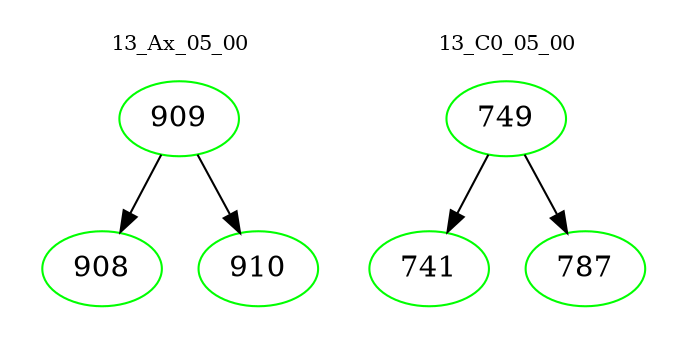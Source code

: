 digraph{
subgraph cluster_0 {
color = white
label = "13_Ax_05_00";
fontsize=10;
T0_909 [label="909", color="green"]
T0_909 -> T0_908 [color="black"]
T0_908 [label="908", color="green"]
T0_909 -> T0_910 [color="black"]
T0_910 [label="910", color="green"]
}
subgraph cluster_1 {
color = white
label = "13_C0_05_00";
fontsize=10;
T1_749 [label="749", color="green"]
T1_749 -> T1_741 [color="black"]
T1_741 [label="741", color="green"]
T1_749 -> T1_787 [color="black"]
T1_787 [label="787", color="green"]
}
}
